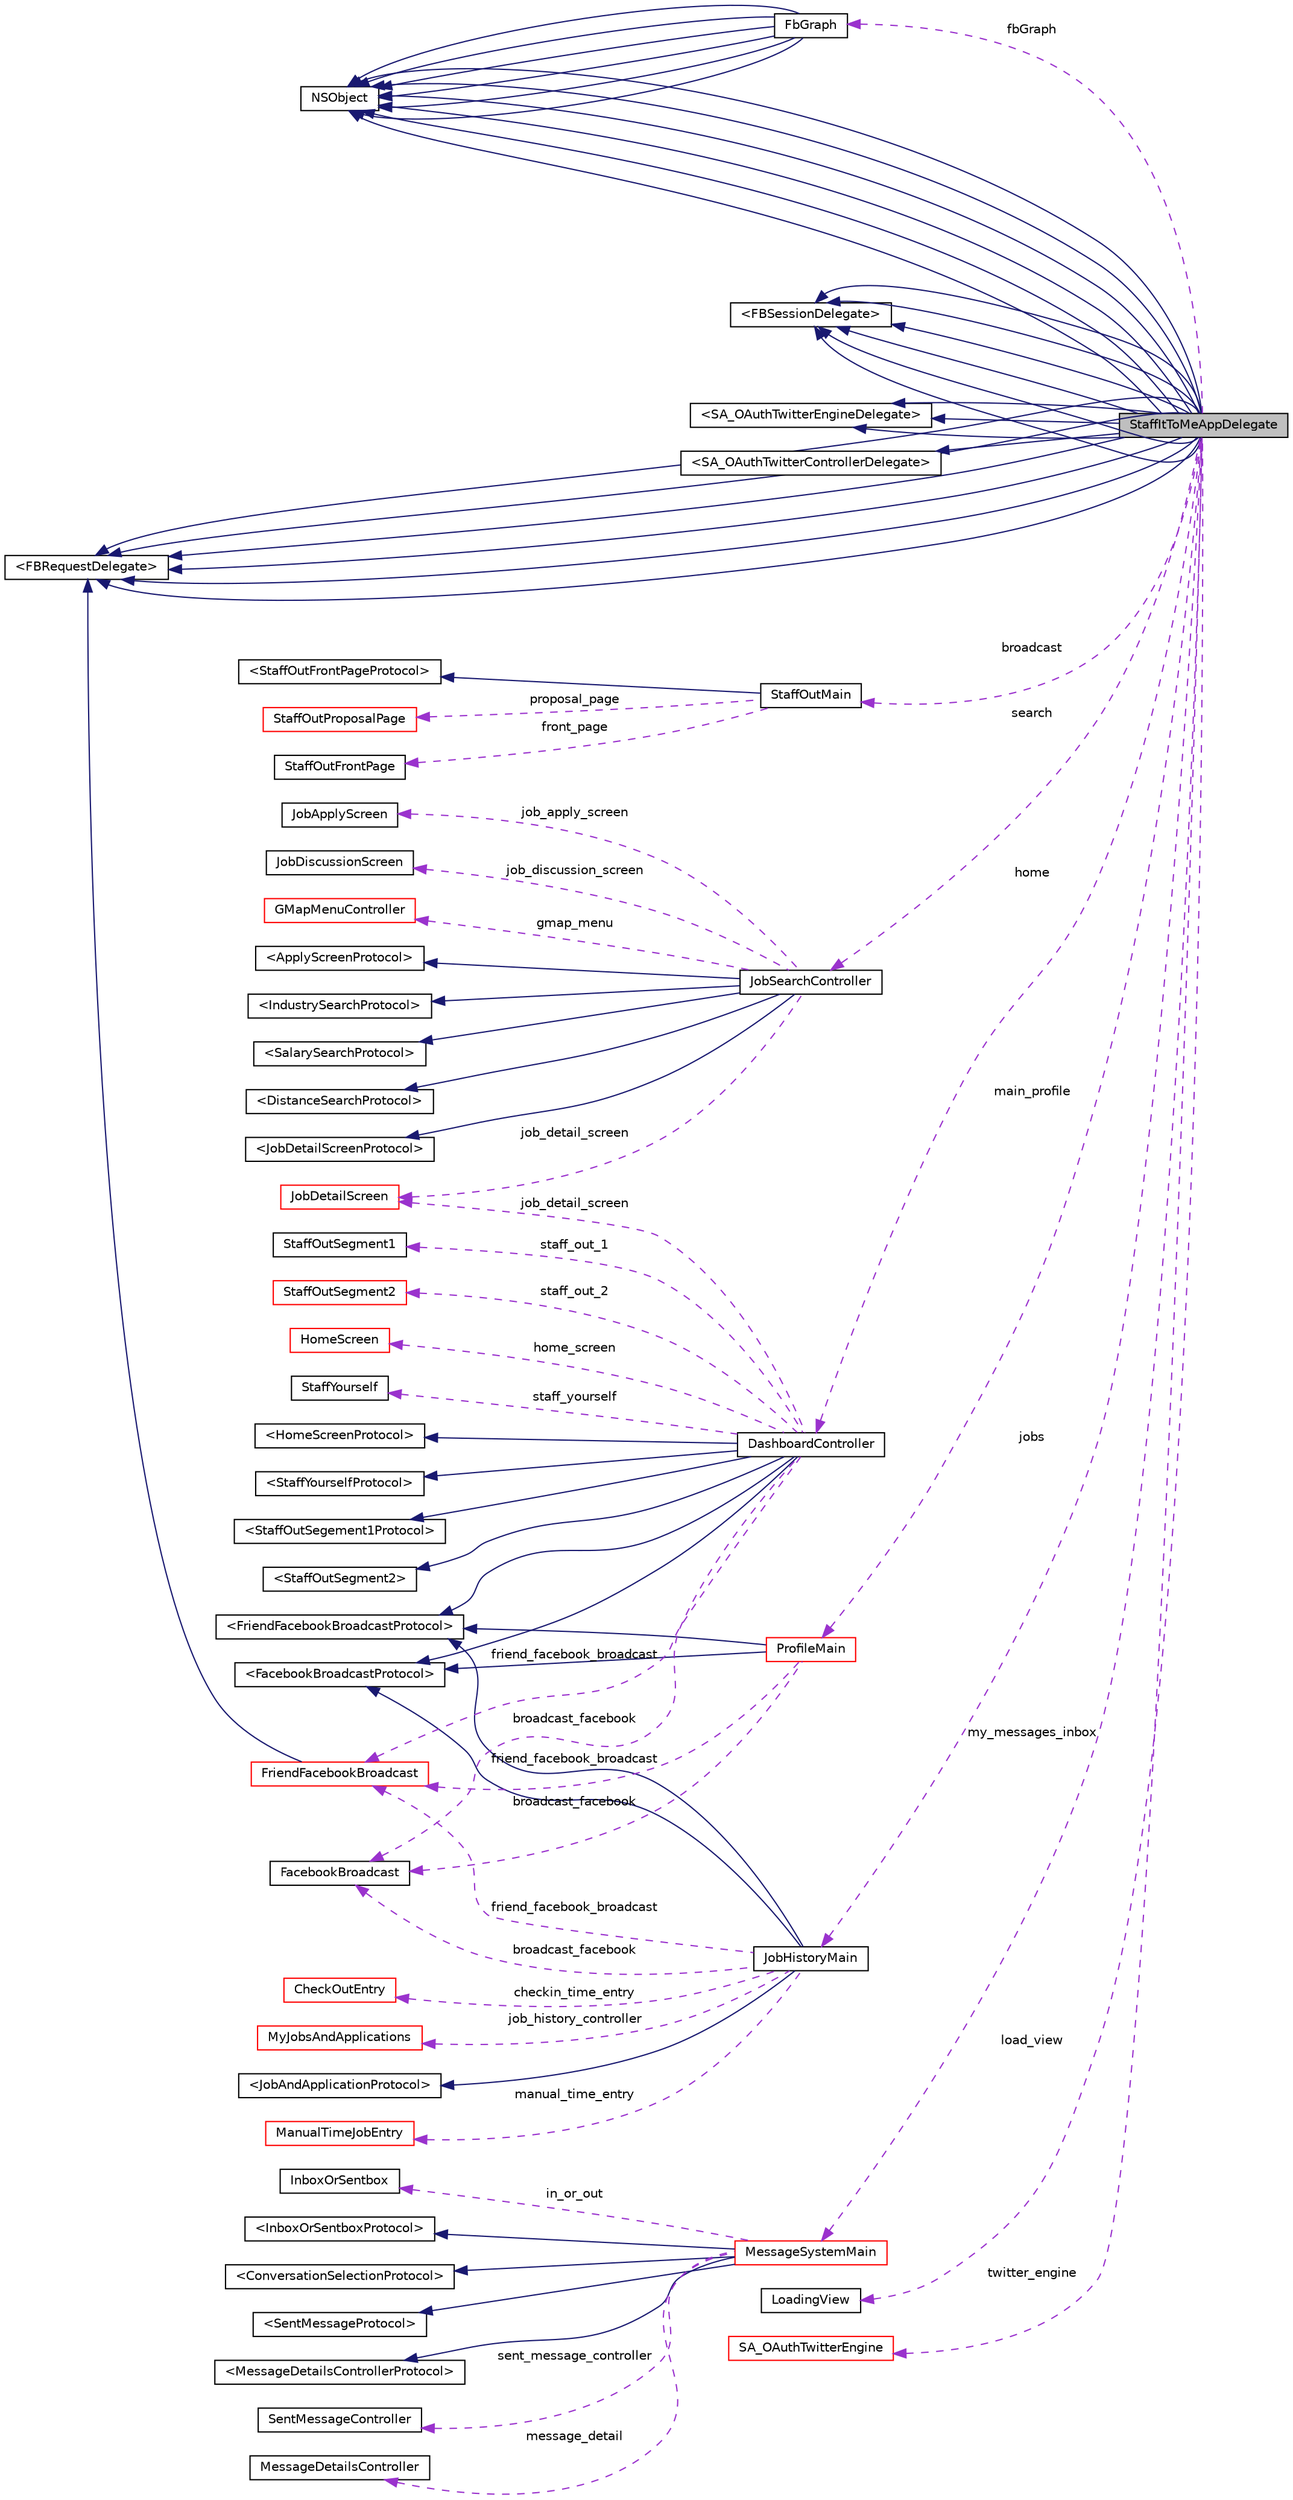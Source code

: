 digraph G
{
  edge [fontname="Helvetica",fontsize="10",labelfontname="Helvetica",labelfontsize="10"];
  node [fontname="Helvetica",fontsize="10",shape=record];
  rankdir="LR";
  Node1 [label="StaffItToMeAppDelegate",height=0.2,width=0.4,color="black", fillcolor="grey75", style="filled" fontcolor="black"];
  Node2 -> Node1 [dir="back",color="midnightblue",fontsize="10",style="solid",fontname="Helvetica"];
  Node2 [label="NSObject",height=0.2,width=0.4,color="black", fillcolor="white", style="filled",URL="$class_n_s_object.html"];
  Node3 -> Node1 [dir="back",color="midnightblue",fontsize="10",style="solid",fontname="Helvetica"];
  Node3 [label="\<FBRequestDelegate\>",height=0.2,width=0.4,color="black", fillcolor="white", style="filled",URL="$protocol_f_b_request_delegate-p.html"];
  Node4 -> Node1 [dir="back",color="midnightblue",fontsize="10",style="solid",fontname="Helvetica"];
  Node4 [label="\<FBSessionDelegate\>",height=0.2,width=0.4,color="black", fillcolor="white", style="filled",URL="$protocol_f_b_session_delegate-p.html"];
  Node5 -> Node1 [dir="back",color="midnightblue",fontsize="10",style="solid",fontname="Helvetica"];
  Node5 [label="\<SA_OAuthTwitterEngineDelegate\>",height=0.2,width=0.4,color="black", fillcolor="white", style="filled",URL="$protocol_s_a___o_auth_twitter_engine_delegate-p.html"];
  Node2 -> Node1 [dir="back",color="midnightblue",fontsize="10",style="solid",fontname="Helvetica"];
  Node3 -> Node1 [dir="back",color="midnightblue",fontsize="10",style="solid",fontname="Helvetica"];
  Node4 -> Node1 [dir="back",color="midnightblue",fontsize="10",style="solid",fontname="Helvetica"];
  Node5 -> Node1 [dir="back",color="midnightblue",fontsize="10",style="solid",fontname="Helvetica"];
  Node2 -> Node1 [dir="back",color="midnightblue",fontsize="10",style="solid",fontname="Helvetica"];
  Node3 -> Node1 [dir="back",color="midnightblue",fontsize="10",style="solid",fontname="Helvetica"];
  Node4 -> Node1 [dir="back",color="midnightblue",fontsize="10",style="solid",fontname="Helvetica"];
  Node2 -> Node1 [dir="back",color="midnightblue",fontsize="10",style="solid",fontname="Helvetica"];
  Node3 -> Node1 [dir="back",color="midnightblue",fontsize="10",style="solid",fontname="Helvetica"];
  Node4 -> Node1 [dir="back",color="midnightblue",fontsize="10",style="solid",fontname="Helvetica"];
  Node2 -> Node1 [dir="back",color="midnightblue",fontsize="10",style="solid",fontname="Helvetica"];
  Node3 -> Node1 [dir="back",color="midnightblue",fontsize="10",style="solid",fontname="Helvetica"];
  Node4 -> Node1 [dir="back",color="midnightblue",fontsize="10",style="solid",fontname="Helvetica"];
  Node2 -> Node1 [dir="back",color="midnightblue",fontsize="10",style="solid",fontname="Helvetica"];
  Node3 -> Node1 [dir="back",color="midnightblue",fontsize="10",style="solid",fontname="Helvetica"];
  Node4 -> Node1 [dir="back",color="midnightblue",fontsize="10",style="solid",fontname="Helvetica"];
  Node5 -> Node1 [dir="back",color="midnightblue",fontsize="10",style="solid",fontname="Helvetica"];
  Node6 -> Node1 [dir="back",color="midnightblue",fontsize="10",style="solid",fontname="Helvetica"];
  Node6 [label="\<SA_OAuthTwitterControllerDelegate\>",height=0.2,width=0.4,color="black", fillcolor="white", style="filled",URL="$protocol_s_a___o_auth_twitter_controller_delegate-p.html"];
  Node7 -> Node1 [dir="back",color="darkorchid3",fontsize="10",style="dashed",label=" broadcast" ,fontname="Helvetica"];
  Node7 [label="StaffOutMain",height=0.2,width=0.4,color="black", fillcolor="white", style="filled",URL="$interface_staff_out_main.html"];
  Node8 -> Node7 [dir="back",color="midnightblue",fontsize="10",style="solid",fontname="Helvetica"];
  Node8 [label="\<StaffOutFrontPageProtocol\>",height=0.2,width=0.4,color="black", fillcolor="white", style="filled",URL="$protocol_staff_out_front_page_protocol-p.html"];
  Node9 -> Node7 [dir="back",color="darkorchid3",fontsize="10",style="dashed",label=" proposal_page" ,fontname="Helvetica"];
  Node9 [label="StaffOutProposalPage",height=0.2,width=0.4,color="red", fillcolor="white", style="filled",URL="$interface_staff_out_proposal_page.html"];
  Node10 -> Node7 [dir="back",color="darkorchid3",fontsize="10",style="dashed",label=" front_page" ,fontname="Helvetica"];
  Node10 [label="StaffOutFrontPage",height=0.2,width=0.4,color="black", fillcolor="white", style="filled",URL="$interface_staff_out_front_page.html"];
  Node11 -> Node1 [dir="back",color="darkorchid3",fontsize="10",style="dashed",label=" search" ,fontname="Helvetica"];
  Node11 [label="JobSearchController",height=0.2,width=0.4,color="black", fillcolor="white", style="filled",URL="$interface_job_search_controller.html"];
  Node12 -> Node11 [dir="back",color="midnightblue",fontsize="10",style="solid",fontname="Helvetica"];
  Node12 [label="\<ApplyScreenProtocol\>",height=0.2,width=0.4,color="black", fillcolor="white", style="filled",URL="$protocol_apply_screen_protocol-p.html"];
  Node13 -> Node11 [dir="back",color="midnightblue",fontsize="10",style="solid",fontname="Helvetica"];
  Node13 [label="\<IndustrySearchProtocol\>",height=0.2,width=0.4,color="black", fillcolor="white", style="filled",URL="$protocol_industry_search_protocol-p.html"];
  Node14 -> Node11 [dir="back",color="midnightblue",fontsize="10",style="solid",fontname="Helvetica"];
  Node14 [label="\<SalarySearchProtocol\>",height=0.2,width=0.4,color="black", fillcolor="white", style="filled",URL="$protocol_salary_search_protocol-p.html"];
  Node15 -> Node11 [dir="back",color="midnightblue",fontsize="10",style="solid",fontname="Helvetica"];
  Node15 [label="\<DistanceSearchProtocol\>",height=0.2,width=0.4,color="black", fillcolor="white", style="filled",URL="$protocol_distance_search_protocol-p.html"];
  Node16 -> Node11 [dir="back",color="midnightblue",fontsize="10",style="solid",fontname="Helvetica"];
  Node16 [label="\<JobDetailScreenProtocol\>",height=0.2,width=0.4,color="black", fillcolor="white", style="filled",URL="$protocol_job_detail_screen_protocol-p.html"];
  Node17 -> Node11 [dir="back",color="darkorchid3",fontsize="10",style="dashed",label=" job_apply_screen" ,fontname="Helvetica"];
  Node17 [label="JobApplyScreen",height=0.2,width=0.4,color="black", fillcolor="white", style="filled",URL="$interface_job_apply_screen.html"];
  Node18 -> Node11 [dir="back",color="darkorchid3",fontsize="10",style="dashed",label=" job_discussion_screen" ,fontname="Helvetica"];
  Node18 [label="JobDiscussionScreen",height=0.2,width=0.4,color="black", fillcolor="white", style="filled",URL="$interface_job_discussion_screen.html"];
  Node19 -> Node11 [dir="back",color="darkorchid3",fontsize="10",style="dashed",label=" job_detail_screen" ,fontname="Helvetica"];
  Node19 [label="JobDetailScreen",height=0.2,width=0.4,color="red", fillcolor="white", style="filled",URL="$interface_job_detail_screen.html"];
  Node20 -> Node11 [dir="back",color="darkorchid3",fontsize="10",style="dashed",label=" gmap_menu" ,fontname="Helvetica"];
  Node20 [label="GMapMenuController",height=0.2,width=0.4,color="red", fillcolor="white", style="filled",URL="$interface_g_map_menu_controller.html"];
  Node21 -> Node1 [dir="back",color="darkorchid3",fontsize="10",style="dashed",label=" home" ,fontname="Helvetica"];
  Node21 [label="DashboardController",height=0.2,width=0.4,color="black", fillcolor="white", style="filled",URL="$interface_dashboard_controller.html"];
  Node22 -> Node21 [dir="back",color="midnightblue",fontsize="10",style="solid",fontname="Helvetica"];
  Node22 [label="\<HomeScreenProtocol\>",height=0.2,width=0.4,color="black", fillcolor="white", style="filled",URL="$protocol_home_screen_protocol-p.html"];
  Node23 -> Node21 [dir="back",color="midnightblue",fontsize="10",style="solid",fontname="Helvetica"];
  Node23 [label="\<StaffYourselfProtocol\>",height=0.2,width=0.4,color="black", fillcolor="white", style="filled",URL="$protocol_staff_yourself_protocol-p.html"];
  Node24 -> Node21 [dir="back",color="midnightblue",fontsize="10",style="solid",fontname="Helvetica"];
  Node24 [label="\<StaffOutSegement1Protocol\>",height=0.2,width=0.4,color="black", fillcolor="white", style="filled",URL="$protocol_staff_out_segement1_protocol-p.html"];
  Node25 -> Node21 [dir="back",color="midnightblue",fontsize="10",style="solid",fontname="Helvetica"];
  Node25 [label="\<StaffOutSegment2\>",height=0.2,width=0.4,color="black", fillcolor="white", style="filled",URL="$protocol_staff_out_segment2-p.html"];
  Node26 -> Node21 [dir="back",color="midnightblue",fontsize="10",style="solid",fontname="Helvetica"];
  Node26 [label="\<FriendFacebookBroadcastProtocol\>",height=0.2,width=0.4,color="black", fillcolor="white", style="filled",URL="$protocol_friend_facebook_broadcast_protocol-p.html"];
  Node27 -> Node21 [dir="back",color="midnightblue",fontsize="10",style="solid",fontname="Helvetica"];
  Node27 [label="\<FacebookBroadcastProtocol\>",height=0.2,width=0.4,color="black", fillcolor="white", style="filled",URL="$protocol_facebook_broadcast_protocol-p.html"];
  Node28 -> Node21 [dir="back",color="darkorchid3",fontsize="10",style="dashed",label=" staff_out_1" ,fontname="Helvetica"];
  Node28 [label="StaffOutSegment1",height=0.2,width=0.4,color="black", fillcolor="white", style="filled",URL="$interface_staff_out_segment1.html"];
  Node29 -> Node21 [dir="back",color="darkorchid3",fontsize="10",style="dashed",label=" staff_out_2" ,fontname="Helvetica"];
  Node29 [label="StaffOutSegment2",height=0.2,width=0.4,color="red", fillcolor="white", style="filled",URL="$interface_staff_out_segment2.html"];
  Node30 -> Node21 [dir="back",color="darkorchid3",fontsize="10",style="dashed",label=" friend_facebook_broadcast" ,fontname="Helvetica"];
  Node30 [label="FriendFacebookBroadcast",height=0.2,width=0.4,color="red", fillcolor="white", style="filled",URL="$interface_friend_facebook_broadcast.html"];
  Node3 -> Node30 [dir="back",color="midnightblue",fontsize="10",style="solid",fontname="Helvetica"];
  Node31 -> Node21 [dir="back",color="darkorchid3",fontsize="10",style="dashed",label=" broadcast_facebook" ,fontname="Helvetica"];
  Node31 [label="FacebookBroadcast",height=0.2,width=0.4,color="black", fillcolor="white", style="filled",URL="$interface_facebook_broadcast.html"];
  Node32 -> Node21 [dir="back",color="darkorchid3",fontsize="10",style="dashed",label=" home_screen" ,fontname="Helvetica"];
  Node32 [label="HomeScreen",height=0.2,width=0.4,color="red", fillcolor="white", style="filled",URL="$interface_home_screen.html"];
  Node19 -> Node21 [dir="back",color="darkorchid3",fontsize="10",style="dashed",label=" job_detail_screen" ,fontname="Helvetica"];
  Node33 -> Node21 [dir="back",color="darkorchid3",fontsize="10",style="dashed",label=" staff_yourself" ,fontname="Helvetica"];
  Node33 [label="StaffYourself",height=0.2,width=0.4,color="black", fillcolor="white", style="filled",URL="$interface_staff_yourself.html"];
  Node34 -> Node1 [dir="back",color="darkorchid3",fontsize="10",style="dashed",label=" jobs" ,fontname="Helvetica"];
  Node34 [label="JobHistoryMain",height=0.2,width=0.4,color="black", fillcolor="white", style="filled",URL="$interface_job_history_main.html"];
  Node35 -> Node34 [dir="back",color="midnightblue",fontsize="10",style="solid",fontname="Helvetica"];
  Node35 [label="\<JobAndApplicationProtocol\>",height=0.2,width=0.4,color="black", fillcolor="white", style="filled",URL="$protocol_job_and_application_protocol-p.html"];
  Node26 -> Node34 [dir="back",color="midnightblue",fontsize="10",style="solid",fontname="Helvetica"];
  Node27 -> Node34 [dir="back",color="midnightblue",fontsize="10",style="solid",fontname="Helvetica"];
  Node30 -> Node34 [dir="back",color="darkorchid3",fontsize="10",style="dashed",label=" friend_facebook_broadcast" ,fontname="Helvetica"];
  Node36 -> Node34 [dir="back",color="darkorchid3",fontsize="10",style="dashed",label=" manual_time_entry" ,fontname="Helvetica"];
  Node36 [label="ManualTimeJobEntry",height=0.2,width=0.4,color="red", fillcolor="white", style="filled",URL="$interface_manual_time_job_entry.html"];
  Node31 -> Node34 [dir="back",color="darkorchid3",fontsize="10",style="dashed",label=" broadcast_facebook" ,fontname="Helvetica"];
  Node37 -> Node34 [dir="back",color="darkorchid3",fontsize="10",style="dashed",label=" checkin_time_entry" ,fontname="Helvetica"];
  Node37 [label="CheckOutEntry",height=0.2,width=0.4,color="red", fillcolor="white", style="filled",URL="$interface_check_out_entry.html"];
  Node38 -> Node34 [dir="back",color="darkorchid3",fontsize="10",style="dashed",label=" job_history_controller" ,fontname="Helvetica"];
  Node38 [label="MyJobsAndApplications",height=0.2,width=0.4,color="red", fillcolor="white", style="filled",URL="$interface_my_jobs_and_applications.html"];
  Node39 -> Node1 [dir="back",color="darkorchid3",fontsize="10",style="dashed",label=" fbGraph" ,fontname="Helvetica"];
  Node39 [label="FbGraph",height=0.2,width=0.4,color="black", fillcolor="white", style="filled",URL="$interface_fb_graph.html"];
  Node2 -> Node39 [dir="back",color="midnightblue",fontsize="10",style="solid",fontname="Helvetica"];
  Node2 -> Node39 [dir="back",color="midnightblue",fontsize="10",style="solid",fontname="Helvetica"];
  Node2 -> Node39 [dir="back",color="midnightblue",fontsize="10",style="solid",fontname="Helvetica"];
  Node2 -> Node39 [dir="back",color="midnightblue",fontsize="10",style="solid",fontname="Helvetica"];
  Node2 -> Node39 [dir="back",color="midnightblue",fontsize="10",style="solid",fontname="Helvetica"];
  Node2 -> Node39 [dir="back",color="midnightblue",fontsize="10",style="solid",fontname="Helvetica"];
  Node40 -> Node1 [dir="back",color="darkorchid3",fontsize="10",style="dashed",label=" my_messages_inbox" ,fontname="Helvetica"];
  Node40 [label="MessageSystemMain",height=0.2,width=0.4,color="red", fillcolor="white", style="filled",URL="$interface_message_system_main.html"];
  Node41 -> Node40 [dir="back",color="midnightblue",fontsize="10",style="solid",fontname="Helvetica"];
  Node41 [label="\<InboxOrSentboxProtocol\>",height=0.2,width=0.4,color="black", fillcolor="white", style="filled",URL="$protocol_inbox_or_sentbox_protocol-p.html"];
  Node42 -> Node40 [dir="back",color="midnightblue",fontsize="10",style="solid",fontname="Helvetica"];
  Node42 [label="\<ConversationSelectionProtocol\>",height=0.2,width=0.4,color="black", fillcolor="white", style="filled",URL="$protocol_conversation_selection_protocol-p.html"];
  Node43 -> Node40 [dir="back",color="midnightblue",fontsize="10",style="solid",fontname="Helvetica"];
  Node43 [label="\<SentMessageProtocol\>",height=0.2,width=0.4,color="black", fillcolor="white", style="filled",URL="$protocol_sent_message_protocol-p.html"];
  Node44 -> Node40 [dir="back",color="midnightblue",fontsize="10",style="solid",fontname="Helvetica"];
  Node44 [label="\<MessageDetailsControllerProtocol\>",height=0.2,width=0.4,color="black", fillcolor="white", style="filled",URL="$protocol_message_details_controller_protocol-p.html"];
  Node45 -> Node40 [dir="back",color="darkorchid3",fontsize="10",style="dashed",label=" sent_message_controller" ,fontname="Helvetica"];
  Node45 [label="SentMessageController",height=0.2,width=0.4,color="black", fillcolor="white", style="filled",URL="$interface_sent_message_controller.html"];
  Node46 -> Node40 [dir="back",color="darkorchid3",fontsize="10",style="dashed",label=" message_detail" ,fontname="Helvetica"];
  Node46 [label="MessageDetailsController",height=0.2,width=0.4,color="black", fillcolor="white", style="filled",URL="$interface_message_details_controller.html"];
  Node47 -> Node40 [dir="back",color="darkorchid3",fontsize="10",style="dashed",label=" in_or_out" ,fontname="Helvetica"];
  Node47 [label="InboxOrSentbox",height=0.2,width=0.4,color="black", fillcolor="white", style="filled",URL="$interface_inbox_or_sentbox.html"];
  Node48 -> Node1 [dir="back",color="darkorchid3",fontsize="10",style="dashed",label=" main_profile" ,fontname="Helvetica"];
  Node48 [label="ProfileMain",height=0.2,width=0.4,color="red", fillcolor="white", style="filled",URL="$interface_profile_main.html"];
  Node26 -> Node48 [dir="back",color="midnightblue",fontsize="10",style="solid",fontname="Helvetica"];
  Node27 -> Node48 [dir="back",color="midnightblue",fontsize="10",style="solid",fontname="Helvetica"];
  Node30 -> Node48 [dir="back",color="darkorchid3",fontsize="10",style="dashed",label=" friend_facebook_broadcast" ,fontname="Helvetica"];
  Node31 -> Node48 [dir="back",color="darkorchid3",fontsize="10",style="dashed",label=" broadcast_facebook" ,fontname="Helvetica"];
  Node49 -> Node1 [dir="back",color="darkorchid3",fontsize="10",style="dashed",label=" load_view" ,fontname="Helvetica"];
  Node49 [label="LoadingView",height=0.2,width=0.4,color="black", fillcolor="white", style="filled",URL="$interface_loading_view.html"];
  Node50 -> Node1 [dir="back",color="darkorchid3",fontsize="10",style="dashed",label=" twitter_engine" ,fontname="Helvetica"];
  Node50 [label="SA_OAuthTwitterEngine",height=0.2,width=0.4,color="red", fillcolor="white", style="filled",URL="$interface_s_a___o_auth_twitter_engine.html"];
}

